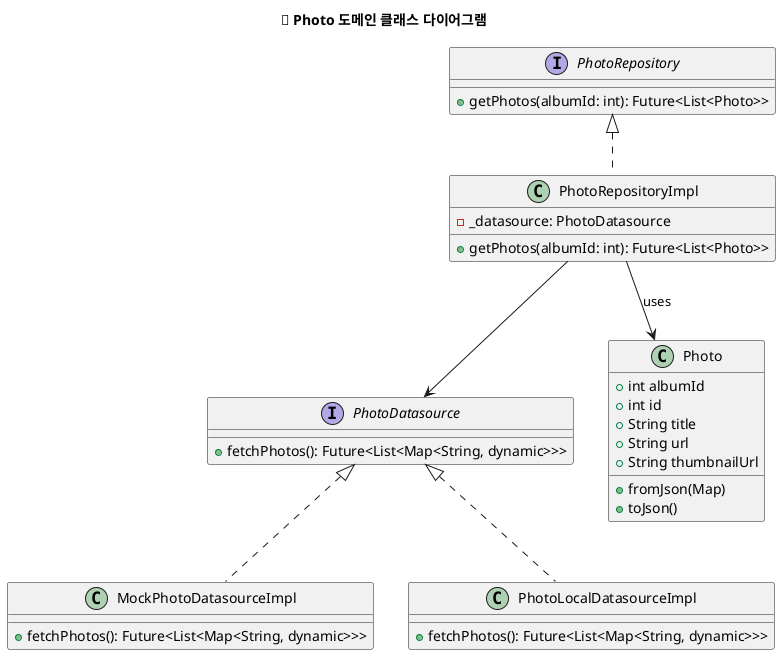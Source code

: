@startuml
title 📸 Photo 도메인 클래스 다이어그램

interface PhotoRepository {
  +getPhotos(albumId: int): Future<List<Photo>>
}

class PhotoRepositoryImpl {
  -_datasource: PhotoDatasource
  +getPhotos(albumId: int): Future<List<Photo>>
}

interface PhotoDatasource {
  +fetchPhotos(): Future<List<Map<String, dynamic>>>
}

class MockPhotoDatasourceImpl {
  +fetchPhotos(): Future<List<Map<String, dynamic>>>
}

class PhotoLocalDatasourceImpl {
  +fetchPhotos(): Future<List<Map<String, dynamic>>>
}

class Photo {
  +int albumId
  +int id
  +String title
  +String url
  +String thumbnailUrl
  +fromJson(Map)
  +toJson()
}

PhotoRepository <|.. PhotoRepositoryImpl
PhotoRepositoryImpl --> PhotoDatasource
PhotoDatasource <|.. MockPhotoDatasourceImpl
PhotoDatasource <|.. PhotoLocalDatasourceImpl
PhotoRepositoryImpl --> Photo : uses

@enduml
